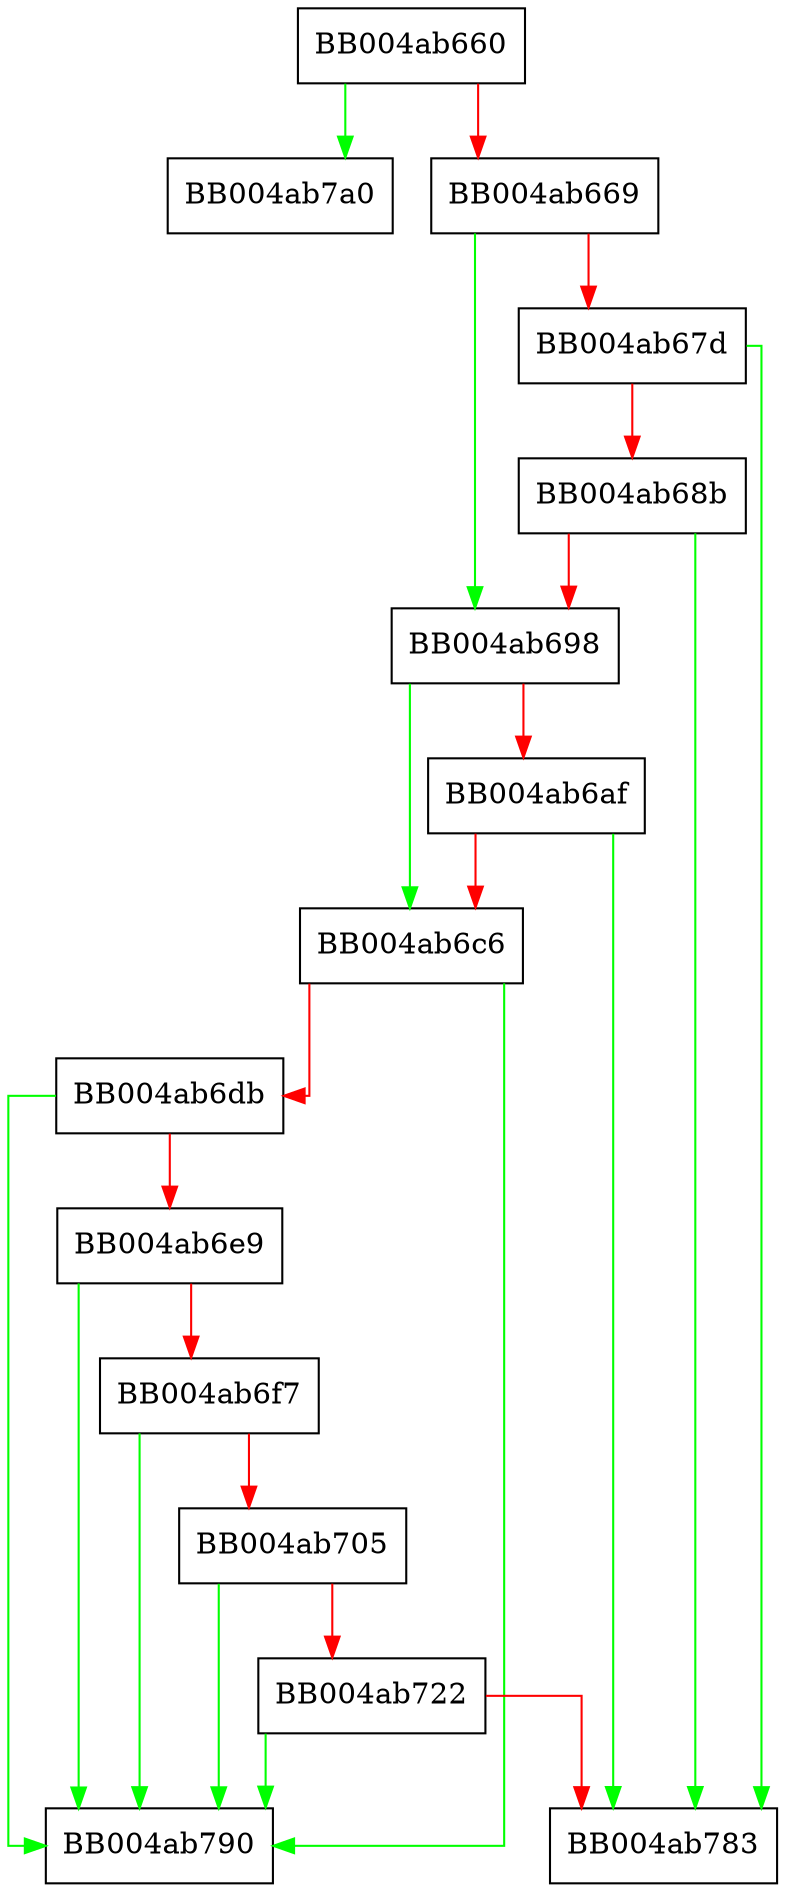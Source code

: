 digraph SSL_srp_server_param_with_username {
  node [shape="box"];
  graph [splines=ortho];
  BB004ab660 -> BB004ab7a0 [color="green"];
  BB004ab660 -> BB004ab669 [color="red"];
  BB004ab669 -> BB004ab698 [color="green"];
  BB004ab669 -> BB004ab67d [color="red"];
  BB004ab67d -> BB004ab783 [color="green"];
  BB004ab67d -> BB004ab68b [color="red"];
  BB004ab68b -> BB004ab783 [color="green"];
  BB004ab68b -> BB004ab698 [color="red"];
  BB004ab698 -> BB004ab6c6 [color="green"];
  BB004ab698 -> BB004ab6af [color="red"];
  BB004ab6af -> BB004ab783 [color="green"];
  BB004ab6af -> BB004ab6c6 [color="red"];
  BB004ab6c6 -> BB004ab790 [color="green"];
  BB004ab6c6 -> BB004ab6db [color="red"];
  BB004ab6db -> BB004ab790 [color="green"];
  BB004ab6db -> BB004ab6e9 [color="red"];
  BB004ab6e9 -> BB004ab790 [color="green"];
  BB004ab6e9 -> BB004ab6f7 [color="red"];
  BB004ab6f7 -> BB004ab790 [color="green"];
  BB004ab6f7 -> BB004ab705 [color="red"];
  BB004ab705 -> BB004ab790 [color="green"];
  BB004ab705 -> BB004ab722 [color="red"];
  BB004ab722 -> BB004ab790 [color="green"];
  BB004ab722 -> BB004ab783 [color="red"];
}
